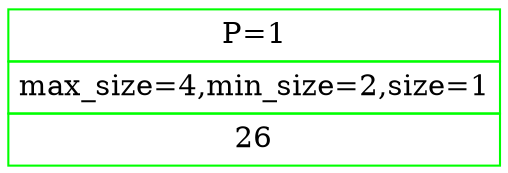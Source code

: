 digraph G {
LEAF_1[shape=plain color=green label=<<TABLE BORDER="0" CELLBORDER="1" CELLSPACING="0" CELLPADDING="4">
<TR><TD COLSPAN="1">P=1</TD></TR>
<TR><TD COLSPAN="1">max_size=4,min_size=2,size=1</TD></TR>
<TR><TD>26</TD>
</TR></TABLE>>];
}
